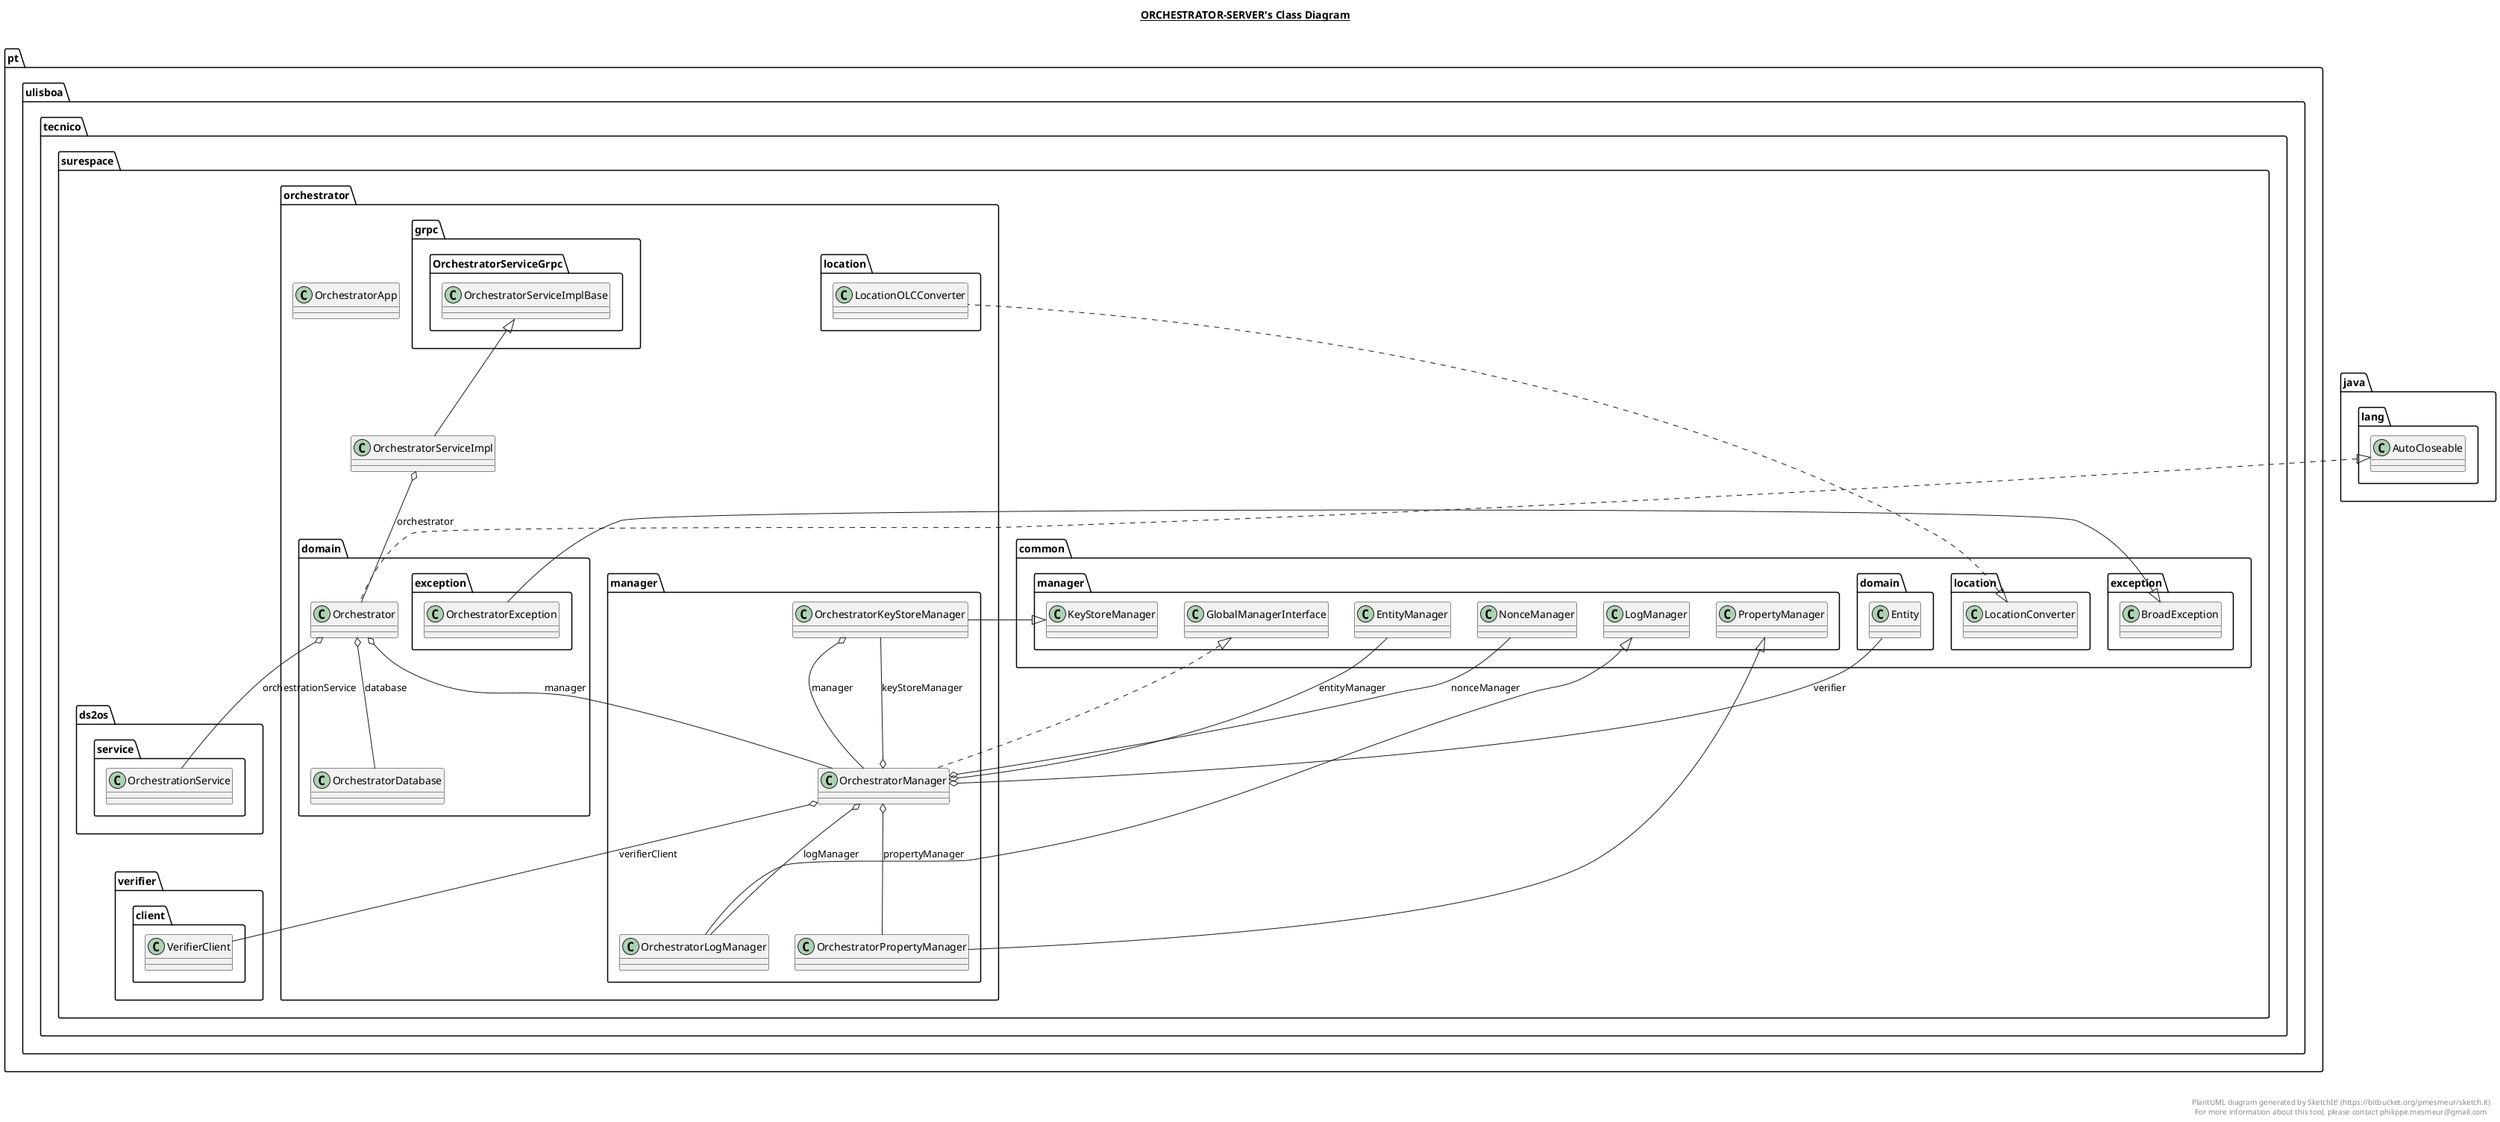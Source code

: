 @startuml

title __ORCHESTRATOR-SERVER's Class Diagram__\n

  namespace pt.ulisboa.tecnico.surespace.orchestrator {
    class pt.ulisboa.tecnico.surespace.orchestrator.OrchestratorApp {
    }
  }
  

  namespace pt.ulisboa.tecnico.surespace.orchestrator {
    class pt.ulisboa.tecnico.surespace.orchestrator.OrchestratorServiceImpl {
    }
  }
  

  namespace pt.ulisboa.tecnico.surespace.orchestrator {
    namespace domain {
      class pt.ulisboa.tecnico.surespace.orchestrator.domain.Orchestrator {
      }
    }
  }
  

  namespace pt.ulisboa.tecnico.surespace.orchestrator {
    namespace domain {
      class pt.ulisboa.tecnico.surespace.orchestrator.domain.OrchestratorDatabase {
      }
    }
  }
  

  namespace pt.ulisboa.tecnico.surespace.orchestrator {
    namespace domain {
      namespace exception {
        class pt.ulisboa.tecnico.surespace.orchestrator.domain.exception.OrchestratorException {
        }
      }
    }
  }
  

  namespace pt.ulisboa.tecnico.surespace.orchestrator {
    namespace location {
      class pt.ulisboa.tecnico.surespace.orchestrator.location.LocationOLCConverter {
      }
    }
  }
  

  namespace pt.ulisboa.tecnico.surespace.orchestrator {
    namespace manager {
      class pt.ulisboa.tecnico.surespace.orchestrator.manager.OrchestratorKeyStoreManager {
      }
    }
  }
  

  namespace pt.ulisboa.tecnico.surespace.orchestrator {
    namespace manager {
      class pt.ulisboa.tecnico.surespace.orchestrator.manager.OrchestratorLogManager {
      }
    }
  }
  

  namespace pt.ulisboa.tecnico.surespace.orchestrator {
    namespace manager {
      class pt.ulisboa.tecnico.surespace.orchestrator.manager.OrchestratorManager {
      }
    }
  }
  

  namespace pt.ulisboa.tecnico.surespace.orchestrator {
    namespace manager {
      class pt.ulisboa.tecnico.surespace.orchestrator.manager.OrchestratorPropertyManager {
      }
    }
  }
  

  pt.ulisboa.tecnico.surespace.orchestrator.OrchestratorServiceImpl -up-|> pt.ulisboa.tecnico.surespace.orchestrator.grpc.OrchestratorServiceGrpc.OrchestratorServiceImplBase
  pt.ulisboa.tecnico.surespace.orchestrator.OrchestratorServiceImpl o-- pt.ulisboa.tecnico.surespace.orchestrator.domain.Orchestrator : orchestrator
  pt.ulisboa.tecnico.surespace.orchestrator.domain.Orchestrator .up.|> java.lang.AutoCloseable
  pt.ulisboa.tecnico.surespace.orchestrator.domain.Orchestrator o-- pt.ulisboa.tecnico.surespace.orchestrator.manager.OrchestratorManager : manager
  pt.ulisboa.tecnico.surespace.orchestrator.domain.Orchestrator o-- pt.ulisboa.tecnico.surespace.orchestrator.domain.OrchestratorDatabase : database
  pt.ulisboa.tecnico.surespace.orchestrator.domain.Orchestrator o-- pt.ulisboa.tecnico.surespace.ds2os.service.OrchestrationService : orchestrationService
  pt.ulisboa.tecnico.surespace.orchestrator.domain.exception.OrchestratorException -up-|> pt.ulisboa.tecnico.surespace.common.exception.BroadException
  pt.ulisboa.tecnico.surespace.orchestrator.location.LocationOLCConverter .up.|> pt.ulisboa.tecnico.surespace.common.location.LocationConverter
  pt.ulisboa.tecnico.surespace.orchestrator.manager.OrchestratorKeyStoreManager -up-|> pt.ulisboa.tecnico.surespace.common.manager.KeyStoreManager
  pt.ulisboa.tecnico.surespace.orchestrator.manager.OrchestratorKeyStoreManager o-- pt.ulisboa.tecnico.surespace.orchestrator.manager.OrchestratorManager : manager
  pt.ulisboa.tecnico.surespace.orchestrator.manager.OrchestratorLogManager -up-|> pt.ulisboa.tecnico.surespace.common.manager.LogManager
  pt.ulisboa.tecnico.surespace.orchestrator.manager.OrchestratorManager .up.|> pt.ulisboa.tecnico.surespace.common.manager.GlobalManagerInterface
  pt.ulisboa.tecnico.surespace.orchestrator.manager.OrchestratorManager o-- pt.ulisboa.tecnico.surespace.common.manager.EntityManager : entityManager
  pt.ulisboa.tecnico.surespace.orchestrator.manager.OrchestratorManager o-- pt.ulisboa.tecnico.surespace.orchestrator.manager.OrchestratorKeyStoreManager : keyStoreManager
  pt.ulisboa.tecnico.surespace.orchestrator.manager.OrchestratorManager o-- pt.ulisboa.tecnico.surespace.orchestrator.manager.OrchestratorLogManager : logManager
  pt.ulisboa.tecnico.surespace.orchestrator.manager.OrchestratorManager o-- pt.ulisboa.tecnico.surespace.common.manager.NonceManager : nonceManager
  pt.ulisboa.tecnico.surespace.orchestrator.manager.OrchestratorManager o-- pt.ulisboa.tecnico.surespace.orchestrator.manager.OrchestratorPropertyManager : propertyManager
  pt.ulisboa.tecnico.surespace.orchestrator.manager.OrchestratorManager o-- pt.ulisboa.tecnico.surespace.common.domain.Entity : verifier
  pt.ulisboa.tecnico.surespace.orchestrator.manager.OrchestratorManager o-- pt.ulisboa.tecnico.surespace.verifier.client.VerifierClient : verifierClient
  pt.ulisboa.tecnico.surespace.orchestrator.manager.OrchestratorPropertyManager -up-|> pt.ulisboa.tecnico.surespace.common.manager.PropertyManager


right footer


PlantUML diagram generated by SketchIt! (https://bitbucket.org/pmesmeur/sketch.it)
For more information about this tool, please contact philippe.mesmeur@gmail.com
endfooter

@enduml

